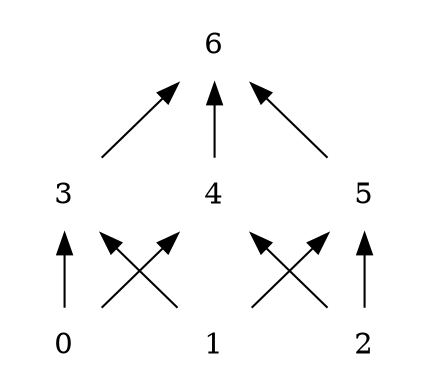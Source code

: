 digraph Lattice {
  rankdir="BT";
  node [shape=plaintext];
  "0";
  "1";
  "2";
  "3";
  "4";
  "5";
  "6";

  "0" -> "3";
  "0" -> "4";
  "1" -> "3";
  "1" -> "5";
  "2" -> "4";
  "2" -> "5";
  "3" -> "6";
  "4" -> "6";
  "5" -> "6";
}
